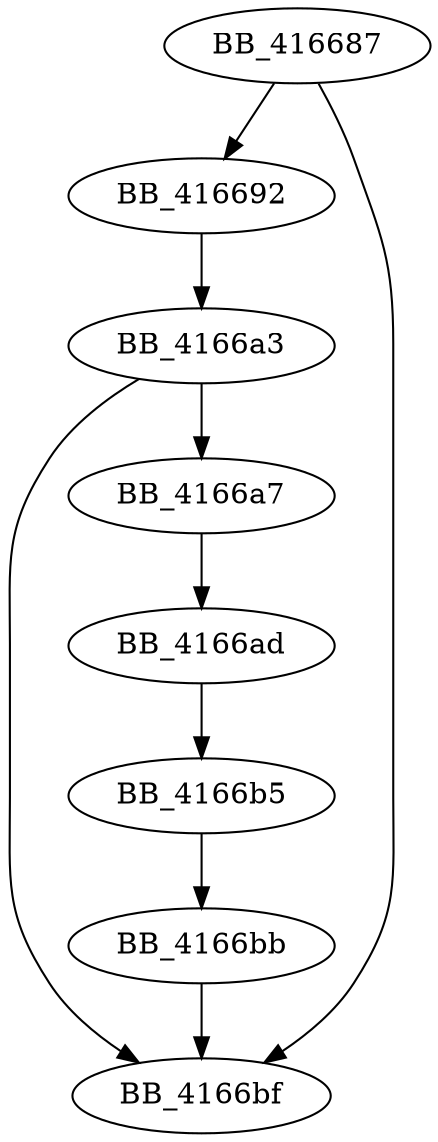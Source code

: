 DiGraph _free{
BB_416687->BB_416692
BB_416687->BB_4166bf
BB_416692->BB_4166a3
BB_4166a3->BB_4166a7
BB_4166a3->BB_4166bf
BB_4166a7->BB_4166ad
BB_4166ad->BB_4166b5
BB_4166b5->BB_4166bb
BB_4166bb->BB_4166bf
}
